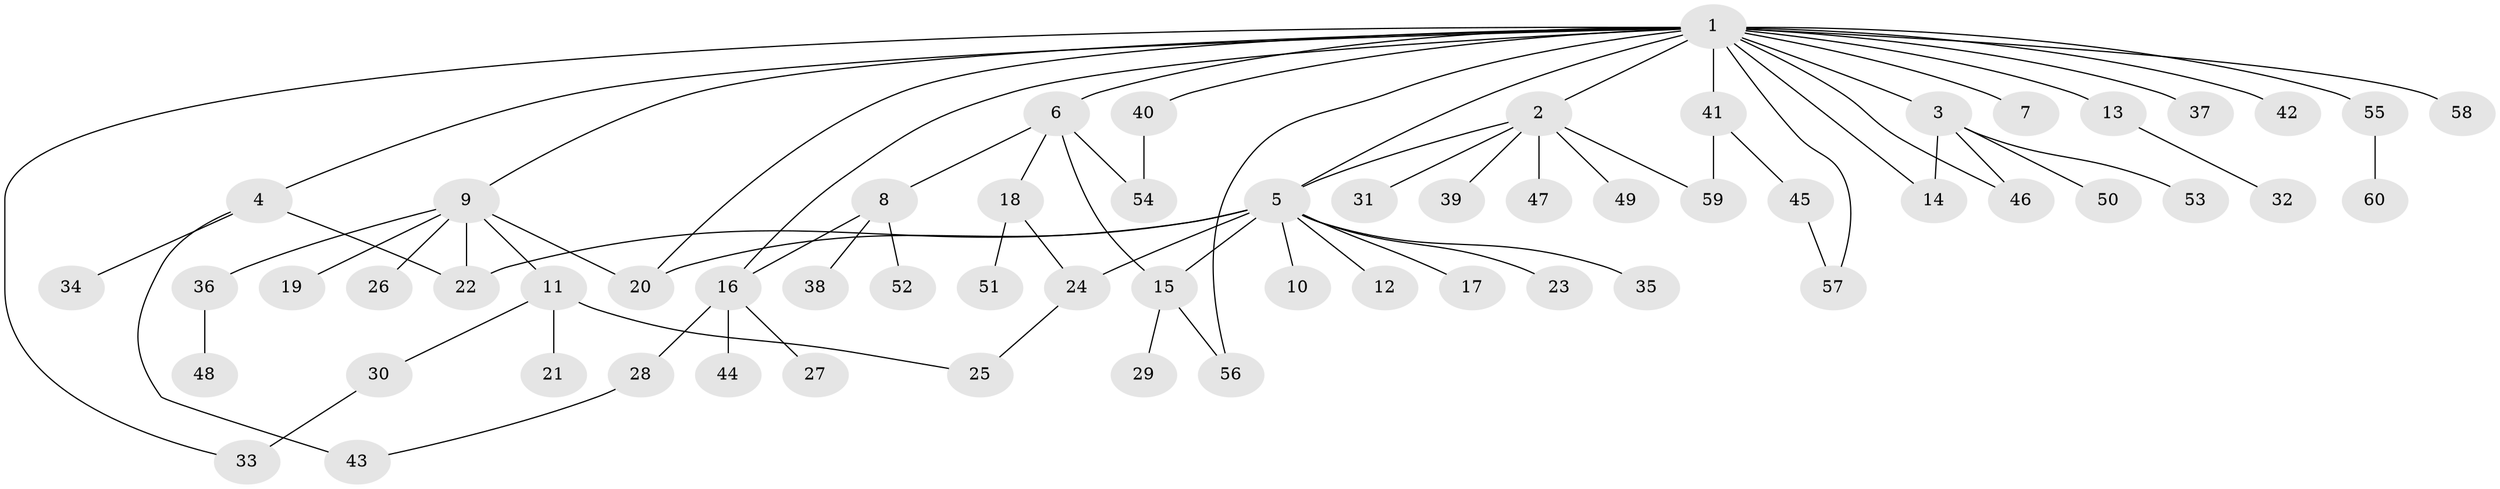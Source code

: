 // Generated by graph-tools (version 1.1) at 2025/47/03/09/25 04:47:11]
// undirected, 60 vertices, 76 edges
graph export_dot {
graph [start="1"]
  node [color=gray90,style=filled];
  1;
  2;
  3;
  4;
  5;
  6;
  7;
  8;
  9;
  10;
  11;
  12;
  13;
  14;
  15;
  16;
  17;
  18;
  19;
  20;
  21;
  22;
  23;
  24;
  25;
  26;
  27;
  28;
  29;
  30;
  31;
  32;
  33;
  34;
  35;
  36;
  37;
  38;
  39;
  40;
  41;
  42;
  43;
  44;
  45;
  46;
  47;
  48;
  49;
  50;
  51;
  52;
  53;
  54;
  55;
  56;
  57;
  58;
  59;
  60;
  1 -- 2;
  1 -- 3;
  1 -- 4;
  1 -- 5;
  1 -- 6;
  1 -- 7;
  1 -- 9;
  1 -- 13;
  1 -- 14;
  1 -- 16;
  1 -- 20;
  1 -- 33;
  1 -- 37;
  1 -- 40;
  1 -- 41;
  1 -- 42;
  1 -- 46;
  1 -- 55;
  1 -- 56;
  1 -- 57;
  1 -- 58;
  2 -- 5;
  2 -- 31;
  2 -- 39;
  2 -- 47;
  2 -- 49;
  2 -- 59;
  3 -- 14;
  3 -- 46;
  3 -- 50;
  3 -- 53;
  4 -- 22;
  4 -- 34;
  4 -- 43;
  5 -- 10;
  5 -- 12;
  5 -- 15;
  5 -- 17;
  5 -- 20;
  5 -- 22;
  5 -- 23;
  5 -- 24;
  5 -- 35;
  6 -- 8;
  6 -- 15;
  6 -- 18;
  6 -- 54;
  8 -- 16;
  8 -- 38;
  8 -- 52;
  9 -- 11;
  9 -- 19;
  9 -- 20;
  9 -- 22;
  9 -- 26;
  9 -- 36;
  11 -- 21;
  11 -- 25;
  11 -- 30;
  13 -- 32;
  15 -- 29;
  15 -- 56;
  16 -- 27;
  16 -- 28;
  16 -- 44;
  18 -- 24;
  18 -- 51;
  24 -- 25;
  28 -- 43;
  30 -- 33;
  36 -- 48;
  40 -- 54;
  41 -- 45;
  41 -- 59;
  45 -- 57;
  55 -- 60;
}
